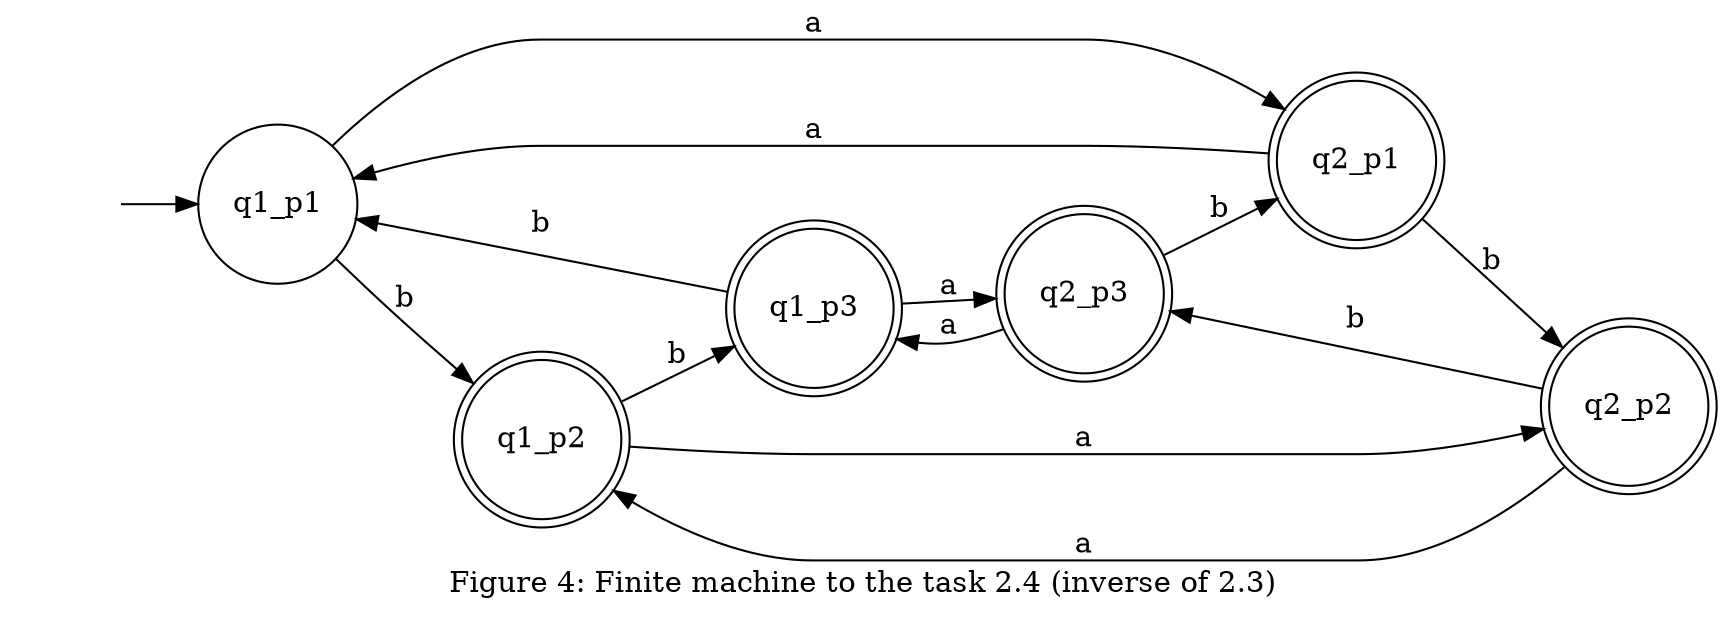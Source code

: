 digraph {
    "" [shape=none]
    node [shape=circle]
    q1_p2 [shape="doublecircle"]
    q1_p3 [shape="doublecircle"]
    q2_p1 [shape="doublecircle"]
    q2_p2 [shape="doublecircle"]
    q2_p3 [shape="doublecircle"]
    "" -> q1_p1
    q1_p1 -> q2_p1[label="a"]
    q1_p1 -> q1_p2[label="b"]
    q1_p2 -> q2_p2[label="a"]
    q1_p2 -> q1_p3[label="b"]
    q1_p3 -> q2_p3[label="a"]
    q1_p3 -> q1_p1[label="b"]
    q2_p1 -> q1_p1[label="a"]
    q2_p1 -> q2_p2[label="b"]
    q2_p2 -> q1_p2[label="a"]
    q2_p2 -> q2_p3[label="b"]
    q2_p3 -> q1_p3[label="a"]
    q2_p3 -> q2_p1[label="b"]
    rankdir = LR
    label = "Figure 4: Finite machine to the task 2.4 (inverse of 2.3)"
}